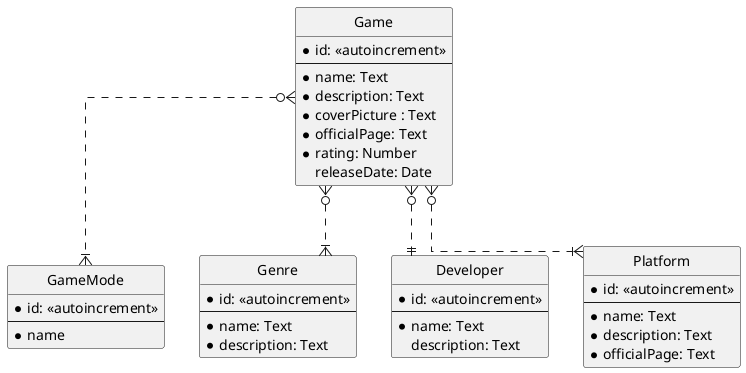 @startuml CSHDDatabase

hide circle
skinparam Linetype ortho

entity Game {
    * id: <<autoincrement>>
    ---
    * name: Text
    * description: Text
    * coverPicture : Text
    * officialPage: Text
    * rating: Number
    releaseDate: Date
}

entity GameMode {
    * id: <<autoincrement>>
    ---
    * name
}

entity Genre {
    * id: <<autoincrement>>
    ---
    * name: Text
    * description: Text
}

entity Developer {
    * id: <<autoincrement>>
    ---
    * name: Text
    description: Text
}

entity Platform {
    * id: <<autoincrement>>
    ---
    * name: Text
    * description: Text
    * officialPage: Text
}

Game }o..|| Developer
Game }o..|{ Genre
Game }o..|{ GameMode
Game }o..|{ Platform

@enduml
